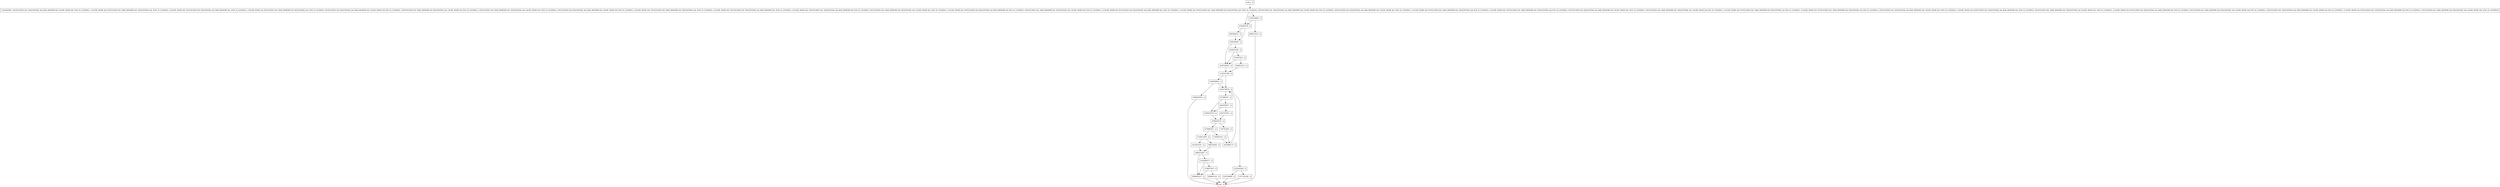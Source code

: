 digraph findEntry {
node [shape=record];
1732614505 [label="1732614505 - []"];
1890658527 [label="1890658527 - []"];
1634779076 [label="1634779076 - []"];
1298201670 [label="1298201670 - []"];
1522082098 [label="1522082098 - [(DUPLICATES && !SEQUENTIAL && MAX_MEMORY && CACHE_MODE && !ENV_IS_LOCKING), (!CACHE_MODE && DUPLICATES && !MAX_MEMORY && !SEQUENTIAL && !ENV_IS_LOCKING), (!CACHE_MODE && !DUPLICATES && SEQUENTIAL && MAX_MEMORY && !ENV_IS_LOCKING), (!CACHE_MODE && DUPLICATES && !MAX_MEMORY && SEQUENTIAL && !ENV_IS_LOCKING), (DUPLICATES && SEQUENTIAL && MAX_MEMORY && CACHE_MODE && ENV_IS_LOCKING), (!DUPLICATES && !MAX_MEMORY && SEQUENTIAL && CACHE_MODE && ENV_IS_LOCKING), (!DUPLICATES && !MAX_MEMORY && !SEQUENTIAL && CACHE_MODE && !ENV_IS_LOCKING), (!DUPLICATES && SEQUENTIAL && MAX_MEMORY && CACHE_MODE && ENV_IS_LOCKING), (!CACHE_MODE && !DUPLICATES && !MAX_MEMORY && !SEQUENTIAL && !ENV_IS_LOCKING), (!CACHE_MODE && !DUPLICATES && !SEQUENTIAL && MAX_MEMORY && !ENV_IS_LOCKING), (!CACHE_MODE && !DUPLICATES && !SEQUENTIAL && MAX_MEMORY && ENV_IS_LOCKING), (DUPLICATES && !MAX_MEMORY && SEQUENTIAL && CACHE_MODE && !ENV_IS_LOCKING), (!CACHE_MODE && !DUPLICATES && SEQUENTIAL && MAX_MEMORY && ENV_IS_LOCKING), (DUPLICATES && !MAX_MEMORY && !SEQUENTIAL && CACHE_MODE && ENV_IS_LOCKING), (!CACHE_MODE && DUPLICATES && SEQUENTIAL && MAX_MEMORY && !ENV_IS_LOCKING), (!CACHE_MODE && !DUPLICATES && !MAX_MEMORY && SEQUENTIAL && !ENV_IS_LOCKING), (DUPLICATES && !SEQUENTIAL && MAX_MEMORY && CACHE_MODE && ENV_IS_LOCKING), (DUPLICATES && SEQUENTIAL && MAX_MEMORY && CACHE_MODE && !ENV_IS_LOCKING), (!CACHE_MODE && DUPLICATES && !MAX_MEMORY && !SEQUENTIAL && ENV_IS_LOCKING), (!CACHE_MODE && !DUPLICATES && !MAX_MEMORY && !SEQUENTIAL && ENV_IS_LOCKING), (!DUPLICATES && SEQUENTIAL && MAX_MEMORY && CACHE_MODE && !ENV_IS_LOCKING), (!DUPLICATES && !MAX_MEMORY && !SEQUENTIAL && CACHE_MODE && ENV_IS_LOCKING), (!CACHE_MODE && DUPLICATES && !MAX_MEMORY && SEQUENTIAL && ENV_IS_LOCKING), (!CACHE_MODE && !DUPLICATES && !MAX_MEMORY && SEQUENTIAL && ENV_IS_LOCKING), (!DUPLICATES && !SEQUENTIAL && MAX_MEMORY && CACHE_MODE && !ENV_IS_LOCKING), (!CACHE_MODE && DUPLICATES && !SEQUENTIAL && MAX_MEMORY && !ENV_IS_LOCKING), (DUPLICATES && !MAX_MEMORY && !SEQUENTIAL && CACHE_MODE && !ENV_IS_LOCKING), (!CACHE_MODE && DUPLICATES && SEQUENTIAL && MAX_MEMORY && ENV_IS_LOCKING), (DUPLICATES && !MAX_MEMORY && SEQUENTIAL && CACHE_MODE && ENV_IS_LOCKING), (!DUPLICATES && !SEQUENTIAL && MAX_MEMORY && CACHE_MODE && ENV_IS_LOCKING), (!CACHE_MODE && DUPLICATES && !SEQUENTIAL && MAX_MEMORY && ENV_IS_LOCKING), (!DUPLICATES && !MAX_MEMORY && SEQUENTIAL && CACHE_MODE && !ENV_IS_LOCKING)]"];
2089445609 [label="2089445609 - []"];
1279884251 [label="1279884251 - []"];
393652929 [label="393652929 - []"];
635338980 [label="635338980 - []"];
1557181264 [label="1557181264 - []"];
1539234682 [label="1539234682 - []"];
100742545 [label="100742545 - []"];
1616224761 [label="1616224761 - []"];
475380728 [label="475380728 - []"];
1156657901 [label="1156657901 - []"];
767607652 [label="767607652 - []"];
107486297 [label="107486297 - []"];
1249938963 [label="1249938963 - []"];
256001215 [label="256001215 - []"];
1760003161 [label="1760003161 - []"];
entry [label="entry - []"];
exit [label="exit - []"];
1034296571 [label="1034296571 - []"];
642603436 [label="642603436 - []"];
1638729053 [label="1638729053 - []"];
1633968175 [label="1633968175 - []"];
1222042438 [label="1222042438 - []"];
985584615 [label="985584615 - []"];
852753023 [label="852753023 - []"];
1986219407 [label="1986219407 - []"];
680661193 [label="680661193 - []"];
1644305871 [label="1644305871 - []"];
586334404 [label="586334404 - []"];
698210135 [label="698210135 - []"];
1125051586 [label="1125051586 - []"];
1956623016 [label="1956623016 - []"];
entry;
exit;
1732614505 -> 1616224761;
1732614505 -> 586334404;
1890658527 -> exit;
1634779076 -> 107486297;
1634779076 -> 1222042438;
1298201670 -> 1956623016;
1522082098 -> 475380728;
1522082098 -> 1539234682;
2089445609 -> exit;
1279884251 -> 1732614505;
1279884251 -> 1760003161;
393652929 -> 642603436;
393652929 -> 1638729053;
635338980 -> exit;
1557181264 -> exit;
1539234682 -> 475380728;
1539234682 -> 698210135;
100742545 -> 1633968175;
1616224761 -> 1986219407;
475380728 -> 393652929;
475380728 -> 985584615;
1156657901 -> 1890658527;
1156657901 -> 680661193;
767607652 -> 1638729053;
767607652 -> 256001215;
107486297 -> 1298201670;
107486297 -> 1644305871;
1249938963 -> 1634779076;
1249938963 -> 2089445609;
256001215 -> 1125051586;
1760003161 -> 1633968175;
entry -> 1522082098;
1034296571 -> 1890658527;
1034296571 -> 1156657901;
642603436 -> 767607652;
642603436 -> 1638729053;
1638729053 -> 1125051586;
1633968175 -> 1634779076;
1222042438 -> 635338980;
1222042438 -> 1557181264;
985584615 -> 393652929;
852753023 -> 1956623016;
1986219407 -> 1890658527;
1986219407 -> 1034296571;
680661193 -> exit;
1644305871 -> 1298201670;
1644305871 -> 852753023;
586334404 -> 1986219407;
698210135 -> exit;
1125051586 -> 1634779076;
1125051586 -> 1249938963;
1956623016 -> 1279884251;
1956623016 -> 100742545;
}
